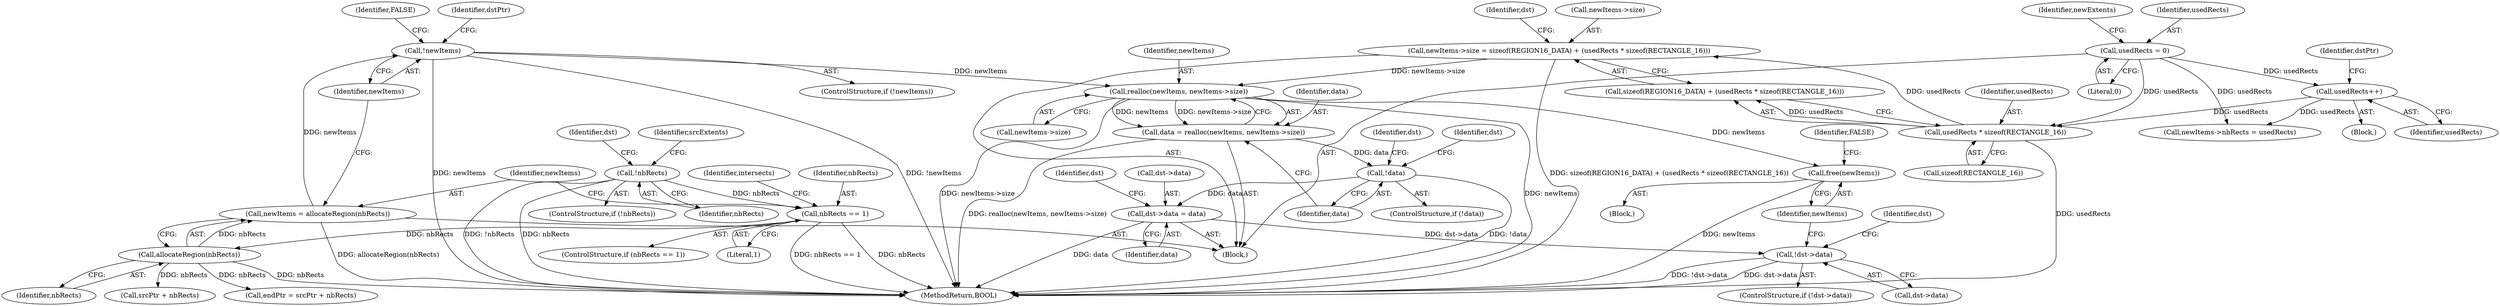 digraph "0_FreeRDP_fc80ab45621bd966f70594c0b7393ec005a94007_0@API" {
"1000317" [label="(Call,realloc(newItems, newItems->size))"];
"1000171" [label="(Call,!newItems)"];
"1000166" [label="(Call,newItems = allocateRegion(nbRects))"];
"1000168" [label="(Call,allocateRegion(nbRects))"];
"1000142" [label="(Call,nbRects == 1)"];
"1000130" [label="(Call,!nbRects)"];
"1000285" [label="(Call,newItems->size = sizeof(REGION16_DATA) + (usedRects * sizeof(RECTANGLE_16)))"];
"1000292" [label="(Call,usedRects * sizeof(RECTANGLE_16))"];
"1000222" [label="(Call,usedRects++)"];
"1000183" [label="(Call,usedRects = 0)"];
"1000315" [label="(Call,data = realloc(newItems, newItems->size))"];
"1000323" [label="(Call,!data)"];
"1000329" [label="(Call,dst->data = data)"];
"1000335" [label="(Call,!dst->data)"];
"1000340" [label="(Call,free(newItems))"];
"1000352" [label="(MethodReturn,BOOL)"];
"1000289" [label="(Call,sizeof(REGION16_DATA) + (usedRects * sizeof(RECTANGLE_16)))"];
"1000315" [label="(Call,data = realloc(newItems, newItems->size))"];
"1000167" [label="(Identifier,newItems)"];
"1000131" [label="(Identifier,nbRects)"];
"1000346" [label="(Identifier,dst)"];
"1000183" [label="(Call,usedRects = 0)"];
"1000168" [label="(Call,allocateRegion(nbRects))"];
"1000169" [label="(Identifier,nbRects)"];
"1000223" [label="(Identifier,usedRects)"];
"1000141" [label="(ControlStructure,if (nbRects == 1))"];
"1000301" [label="(Identifier,dst)"];
"1000172" [label="(Identifier,newItems)"];
"1000143" [label="(Identifier,nbRects)"];
"1000285" [label="(Call,newItems->size = sizeof(REGION16_DATA) + (usedRects * sizeof(RECTANGLE_16)))"];
"1000337" [label="(Identifier,dst)"];
"1000343" [label="(Identifier,FALSE)"];
"1000106" [label="(Block,)"];
"1000174" [label="(Identifier,FALSE)"];
"1000340" [label="(Call,free(newItems))"];
"1000194" [label="(Call,srcPtr + nbRects)"];
"1000171" [label="(Call,!newItems)"];
"1000130" [label="(Call,!nbRects)"];
"1000324" [label="(Identifier,data)"];
"1000336" [label="(Call,dst->data)"];
"1000318" [label="(Identifier,newItems)"];
"1000176" [label="(Identifier,dstPtr)"];
"1000333" [label="(Identifier,data)"];
"1000322" [label="(ControlStructure,if (!data))"];
"1000166" [label="(Call,newItems = allocateRegion(nbRects))"];
"1000134" [label="(Identifier,dst)"];
"1000217" [label="(Block,)"];
"1000188" [label="(Identifier,newExtents)"];
"1000329" [label="(Call,dst->data = data)"];
"1000327" [label="(Identifier,dst)"];
"1000222" [label="(Call,usedRects++)"];
"1000339" [label="(Block,)"];
"1000319" [label="(Call,newItems->size)"];
"1000330" [label="(Call,dst->data)"];
"1000185" [label="(Literal,0)"];
"1000192" [label="(Call,endPtr = srcPtr + nbRects)"];
"1000316" [label="(Identifier,data)"];
"1000294" [label="(Call,sizeof(RECTANGLE_16))"];
"1000225" [label="(Identifier,dstPtr)"];
"1000170" [label="(ControlStructure,if (!newItems))"];
"1000341" [label="(Identifier,newItems)"];
"1000334" [label="(ControlStructure,if (!dst->data))"];
"1000144" [label="(Literal,1)"];
"1000292" [label="(Call,usedRects * sizeof(RECTANGLE_16))"];
"1000317" [label="(Call,realloc(newItems, newItems->size))"];
"1000323" [label="(Call,!data)"];
"1000286" [label="(Call,newItems->size)"];
"1000331" [label="(Identifier,dst)"];
"1000293" [label="(Identifier,usedRects)"];
"1000142" [label="(Call,nbRects == 1)"];
"1000148" [label="(Identifier,intersects)"];
"1000335" [label="(Call,!dst->data)"];
"1000129" [label="(ControlStructure,if (!nbRects))"];
"1000280" [label="(Call,newItems->nbRects = usedRects)"];
"1000138" [label="(Identifier,srcExtents)"];
"1000184" [label="(Identifier,usedRects)"];
"1000317" -> "1000315"  [label="AST: "];
"1000317" -> "1000319"  [label="CFG: "];
"1000318" -> "1000317"  [label="AST: "];
"1000319" -> "1000317"  [label="AST: "];
"1000315" -> "1000317"  [label="CFG: "];
"1000317" -> "1000352"  [label="DDG: newItems"];
"1000317" -> "1000352"  [label="DDG: newItems->size"];
"1000317" -> "1000315"  [label="DDG: newItems"];
"1000317" -> "1000315"  [label="DDG: newItems->size"];
"1000171" -> "1000317"  [label="DDG: newItems"];
"1000285" -> "1000317"  [label="DDG: newItems->size"];
"1000317" -> "1000340"  [label="DDG: newItems"];
"1000171" -> "1000170"  [label="AST: "];
"1000171" -> "1000172"  [label="CFG: "];
"1000172" -> "1000171"  [label="AST: "];
"1000174" -> "1000171"  [label="CFG: "];
"1000176" -> "1000171"  [label="CFG: "];
"1000171" -> "1000352"  [label="DDG: newItems"];
"1000171" -> "1000352"  [label="DDG: !newItems"];
"1000166" -> "1000171"  [label="DDG: newItems"];
"1000166" -> "1000106"  [label="AST: "];
"1000166" -> "1000168"  [label="CFG: "];
"1000167" -> "1000166"  [label="AST: "];
"1000168" -> "1000166"  [label="AST: "];
"1000172" -> "1000166"  [label="CFG: "];
"1000166" -> "1000352"  [label="DDG: allocateRegion(nbRects)"];
"1000168" -> "1000166"  [label="DDG: nbRects"];
"1000168" -> "1000169"  [label="CFG: "];
"1000169" -> "1000168"  [label="AST: "];
"1000168" -> "1000352"  [label="DDG: nbRects"];
"1000142" -> "1000168"  [label="DDG: nbRects"];
"1000168" -> "1000192"  [label="DDG: nbRects"];
"1000168" -> "1000194"  [label="DDG: nbRects"];
"1000142" -> "1000141"  [label="AST: "];
"1000142" -> "1000144"  [label="CFG: "];
"1000143" -> "1000142"  [label="AST: "];
"1000144" -> "1000142"  [label="AST: "];
"1000148" -> "1000142"  [label="CFG: "];
"1000167" -> "1000142"  [label="CFG: "];
"1000142" -> "1000352"  [label="DDG: nbRects == 1"];
"1000142" -> "1000352"  [label="DDG: nbRects"];
"1000130" -> "1000142"  [label="DDG: nbRects"];
"1000130" -> "1000129"  [label="AST: "];
"1000130" -> "1000131"  [label="CFG: "];
"1000131" -> "1000130"  [label="AST: "];
"1000134" -> "1000130"  [label="CFG: "];
"1000138" -> "1000130"  [label="CFG: "];
"1000130" -> "1000352"  [label="DDG: !nbRects"];
"1000130" -> "1000352"  [label="DDG: nbRects"];
"1000285" -> "1000106"  [label="AST: "];
"1000285" -> "1000289"  [label="CFG: "];
"1000286" -> "1000285"  [label="AST: "];
"1000289" -> "1000285"  [label="AST: "];
"1000301" -> "1000285"  [label="CFG: "];
"1000285" -> "1000352"  [label="DDG: sizeof(REGION16_DATA) + (usedRects * sizeof(RECTANGLE_16))"];
"1000292" -> "1000285"  [label="DDG: usedRects"];
"1000292" -> "1000289"  [label="AST: "];
"1000292" -> "1000294"  [label="CFG: "];
"1000293" -> "1000292"  [label="AST: "];
"1000294" -> "1000292"  [label="AST: "];
"1000289" -> "1000292"  [label="CFG: "];
"1000292" -> "1000352"  [label="DDG: usedRects"];
"1000292" -> "1000289"  [label="DDG: usedRects"];
"1000222" -> "1000292"  [label="DDG: usedRects"];
"1000183" -> "1000292"  [label="DDG: usedRects"];
"1000222" -> "1000217"  [label="AST: "];
"1000222" -> "1000223"  [label="CFG: "];
"1000223" -> "1000222"  [label="AST: "];
"1000225" -> "1000222"  [label="CFG: "];
"1000183" -> "1000222"  [label="DDG: usedRects"];
"1000222" -> "1000280"  [label="DDG: usedRects"];
"1000183" -> "1000106"  [label="AST: "];
"1000183" -> "1000185"  [label="CFG: "];
"1000184" -> "1000183"  [label="AST: "];
"1000185" -> "1000183"  [label="AST: "];
"1000188" -> "1000183"  [label="CFG: "];
"1000183" -> "1000280"  [label="DDG: usedRects"];
"1000315" -> "1000106"  [label="AST: "];
"1000316" -> "1000315"  [label="AST: "];
"1000324" -> "1000315"  [label="CFG: "];
"1000315" -> "1000352"  [label="DDG: realloc(newItems, newItems->size)"];
"1000315" -> "1000323"  [label="DDG: data"];
"1000323" -> "1000322"  [label="AST: "];
"1000323" -> "1000324"  [label="CFG: "];
"1000324" -> "1000323"  [label="AST: "];
"1000327" -> "1000323"  [label="CFG: "];
"1000331" -> "1000323"  [label="CFG: "];
"1000323" -> "1000352"  [label="DDG: !data"];
"1000323" -> "1000329"  [label="DDG: data"];
"1000329" -> "1000106"  [label="AST: "];
"1000329" -> "1000333"  [label="CFG: "];
"1000330" -> "1000329"  [label="AST: "];
"1000333" -> "1000329"  [label="AST: "];
"1000337" -> "1000329"  [label="CFG: "];
"1000329" -> "1000352"  [label="DDG: data"];
"1000329" -> "1000335"  [label="DDG: dst->data"];
"1000335" -> "1000334"  [label="AST: "];
"1000335" -> "1000336"  [label="CFG: "];
"1000336" -> "1000335"  [label="AST: "];
"1000341" -> "1000335"  [label="CFG: "];
"1000346" -> "1000335"  [label="CFG: "];
"1000335" -> "1000352"  [label="DDG: dst->data"];
"1000335" -> "1000352"  [label="DDG: !dst->data"];
"1000340" -> "1000339"  [label="AST: "];
"1000340" -> "1000341"  [label="CFG: "];
"1000341" -> "1000340"  [label="AST: "];
"1000343" -> "1000340"  [label="CFG: "];
"1000340" -> "1000352"  [label="DDG: newItems"];
}
